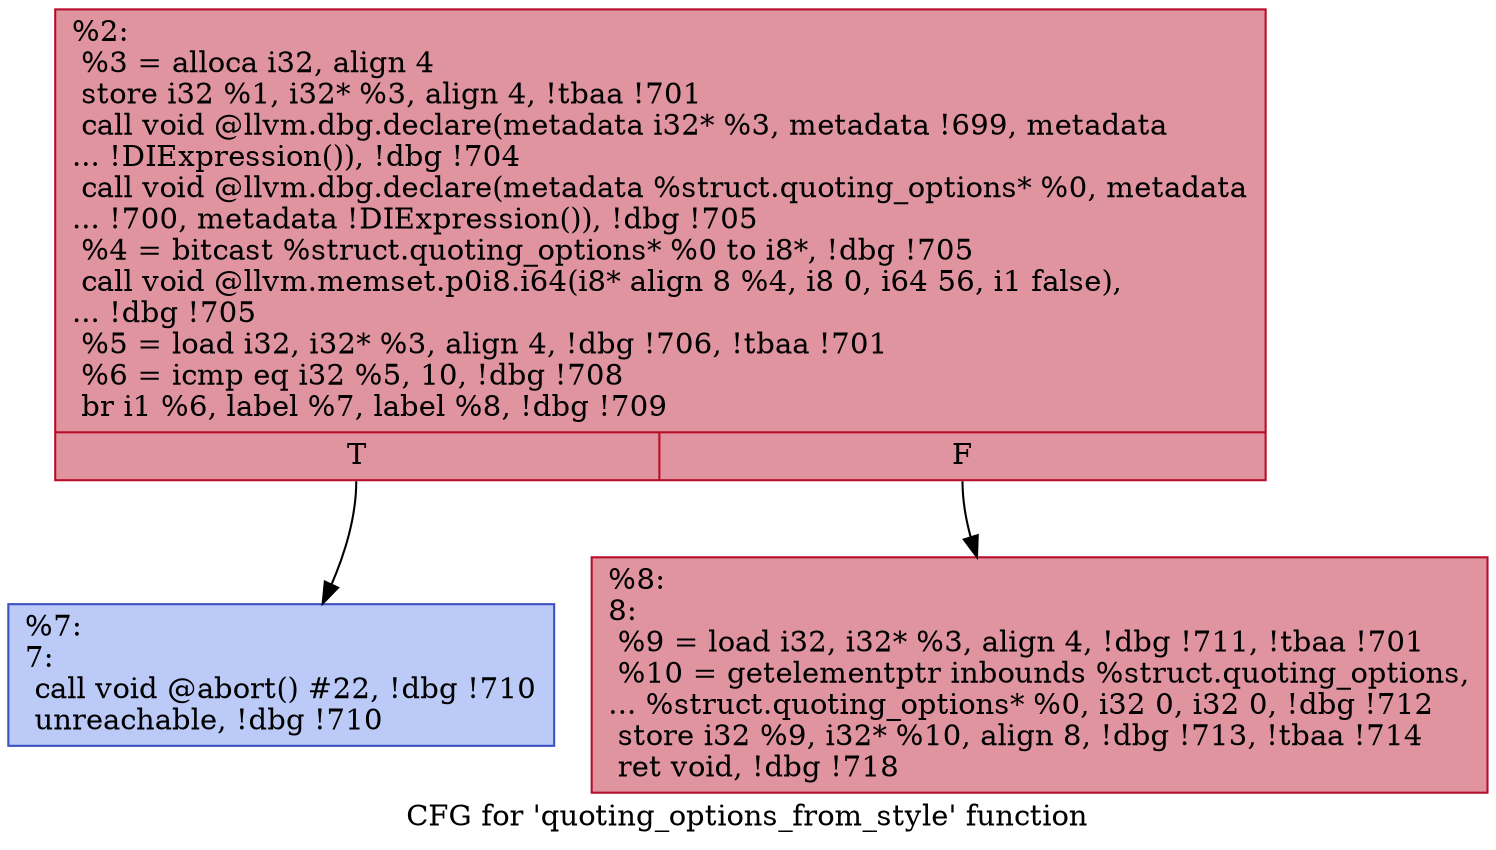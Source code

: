 digraph "CFG for 'quoting_options_from_style' function" {
	label="CFG for 'quoting_options_from_style' function";

	Node0x1953590 [shape=record,color="#b70d28ff", style=filled, fillcolor="#b70d2870",label="{%2:\l  %3 = alloca i32, align 4\l  store i32 %1, i32* %3, align 4, !tbaa !701\l  call void @llvm.dbg.declare(metadata i32* %3, metadata !699, metadata\l... !DIExpression()), !dbg !704\l  call void @llvm.dbg.declare(metadata %struct.quoting_options* %0, metadata\l... !700, metadata !DIExpression()), !dbg !705\l  %4 = bitcast %struct.quoting_options* %0 to i8*, !dbg !705\l  call void @llvm.memset.p0i8.i64(i8* align 8 %4, i8 0, i64 56, i1 false),\l... !dbg !705\l  %5 = load i32, i32* %3, align 4, !dbg !706, !tbaa !701\l  %6 = icmp eq i32 %5, 10, !dbg !708\l  br i1 %6, label %7, label %8, !dbg !709\l|{<s0>T|<s1>F}}"];
	Node0x1953590:s0 -> Node0x1954af0;
	Node0x1953590:s1 -> Node0x1954b40;
	Node0x1954af0 [shape=record,color="#3d50c3ff", style=filled, fillcolor="#6687ed70",label="{%7:\l7:                                                \l  call void @abort() #22, !dbg !710\l  unreachable, !dbg !710\l}"];
	Node0x1954b40 [shape=record,color="#b70d28ff", style=filled, fillcolor="#b70d2870",label="{%8:\l8:                                                \l  %9 = load i32, i32* %3, align 4, !dbg !711, !tbaa !701\l  %10 = getelementptr inbounds %struct.quoting_options,\l... %struct.quoting_options* %0, i32 0, i32 0, !dbg !712\l  store i32 %9, i32* %10, align 8, !dbg !713, !tbaa !714\l  ret void, !dbg !718\l}"];
}
